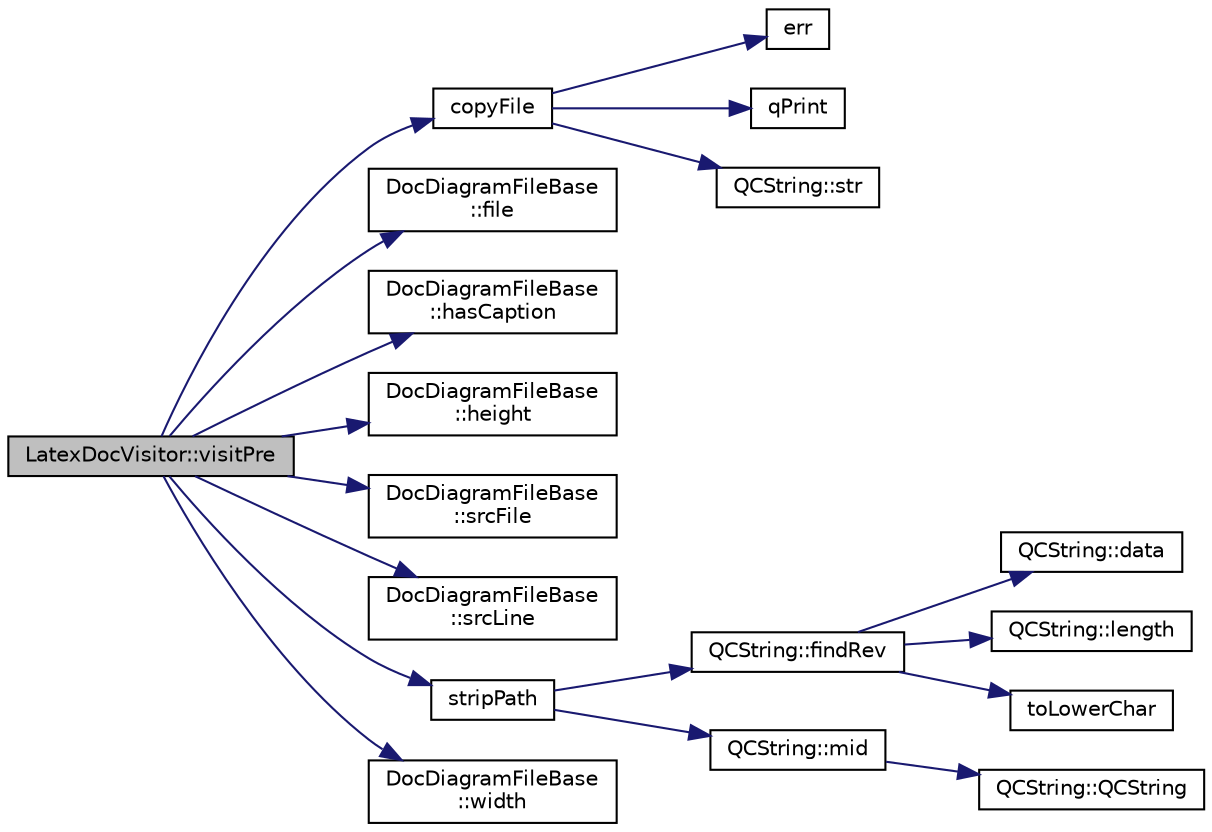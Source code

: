 digraph "LatexDocVisitor::visitPre"
{
 // LATEX_PDF_SIZE
  edge [fontname="Helvetica",fontsize="10",labelfontname="Helvetica",labelfontsize="10"];
  node [fontname="Helvetica",fontsize="10",shape=record];
  rankdir="LR";
  Node1 [label="LatexDocVisitor::visitPre",height=0.2,width=0.4,color="black", fillcolor="grey75", style="filled", fontcolor="black",tooltip=" "];
  Node1 -> Node2 [color="midnightblue",fontsize="10",style="solid",fontname="Helvetica"];
  Node2 [label="copyFile",height=0.2,width=0.4,color="black", fillcolor="white", style="filled",URL="$util_8cpp.html#ad35d4038b3882fdd09976d28f4a043bf",tooltip=" "];
  Node2 -> Node3 [color="midnightblue",fontsize="10",style="solid",fontname="Helvetica"];
  Node3 [label="err",height=0.2,width=0.4,color="black", fillcolor="white", style="filled",URL="$message_8cpp.html#aede5746344fdce99647541101eaa7f06",tooltip=" "];
  Node2 -> Node4 [color="midnightblue",fontsize="10",style="solid",fontname="Helvetica"];
  Node4 [label="qPrint",height=0.2,width=0.4,color="black", fillcolor="white", style="filled",URL="$qcstring_8h.html#a9851ebb5ae2f65b4d2b1d08421edbfd2",tooltip=" "];
  Node2 -> Node5 [color="midnightblue",fontsize="10",style="solid",fontname="Helvetica"];
  Node5 [label="QCString::str",height=0.2,width=0.4,color="black", fillcolor="white", style="filled",URL="$classQCString.html#a9824b07232eea418ab3b3e7dc3178eec",tooltip=" "];
  Node1 -> Node6 [color="midnightblue",fontsize="10",style="solid",fontname="Helvetica"];
  Node6 [label="DocDiagramFileBase\l::file",height=0.2,width=0.4,color="black", fillcolor="white", style="filled",URL="$classDocDiagramFileBase.html#a5cdae7030ac773d1bf630212af6f57f6",tooltip=" "];
  Node1 -> Node7 [color="midnightblue",fontsize="10",style="solid",fontname="Helvetica"];
  Node7 [label="DocDiagramFileBase\l::hasCaption",height=0.2,width=0.4,color="black", fillcolor="white", style="filled",URL="$classDocDiagramFileBase.html#aa4f1e17afcfd3c5cdf848da3f18d2e67",tooltip=" "];
  Node1 -> Node8 [color="midnightblue",fontsize="10",style="solid",fontname="Helvetica"];
  Node8 [label="DocDiagramFileBase\l::height",height=0.2,width=0.4,color="black", fillcolor="white", style="filled",URL="$classDocDiagramFileBase.html#a3b2d56a6ae7522d9f7453716cc87d7cf",tooltip=" "];
  Node1 -> Node9 [color="midnightblue",fontsize="10",style="solid",fontname="Helvetica"];
  Node9 [label="DocDiagramFileBase\l::srcFile",height=0.2,width=0.4,color="black", fillcolor="white", style="filled",URL="$classDocDiagramFileBase.html#ad3e2eaa91a983c9b2f35ec9148ea5845",tooltip=" "];
  Node1 -> Node10 [color="midnightblue",fontsize="10",style="solid",fontname="Helvetica"];
  Node10 [label="DocDiagramFileBase\l::srcLine",height=0.2,width=0.4,color="black", fillcolor="white", style="filled",URL="$classDocDiagramFileBase.html#a5c88ee5a6d4706e204319b9f94e286ef",tooltip=" "];
  Node1 -> Node11 [color="midnightblue",fontsize="10",style="solid",fontname="Helvetica"];
  Node11 [label="stripPath",height=0.2,width=0.4,color="black", fillcolor="white", style="filled",URL="$util_8cpp.html#a3d37ec79f266698bd836af54ba75e63e",tooltip=" "];
  Node11 -> Node12 [color="midnightblue",fontsize="10",style="solid",fontname="Helvetica"];
  Node12 [label="QCString::findRev",height=0.2,width=0.4,color="black", fillcolor="white", style="filled",URL="$classQCString.html#ab47a6435c16d61d04fb448f1080b4e26",tooltip=" "];
  Node12 -> Node13 [color="midnightblue",fontsize="10",style="solid",fontname="Helvetica"];
  Node13 [label="QCString::data",height=0.2,width=0.4,color="black", fillcolor="white", style="filled",URL="$classQCString.html#ac3aa3ac1a1c36d3305eba22a2eb0d098",tooltip=" "];
  Node12 -> Node14 [color="midnightblue",fontsize="10",style="solid",fontname="Helvetica"];
  Node14 [label="QCString::length",height=0.2,width=0.4,color="black", fillcolor="white", style="filled",URL="$classQCString.html#ac52596733e9110b778019946d73fb268",tooltip=" "];
  Node12 -> Node15 [color="midnightblue",fontsize="10",style="solid",fontname="Helvetica"];
  Node15 [label="toLowerChar",height=0.2,width=0.4,color="black", fillcolor="white", style="filled",URL="$qcstring_8cpp.html#a4e545641f98651d4fb8299b407721f9b",tooltip=" "];
  Node11 -> Node16 [color="midnightblue",fontsize="10",style="solid",fontname="Helvetica"];
  Node16 [label="QCString::mid",height=0.2,width=0.4,color="black", fillcolor="white", style="filled",URL="$classQCString.html#a27136caf9c0bc4daca574cda6f113551",tooltip=" "];
  Node16 -> Node17 [color="midnightblue",fontsize="10",style="solid",fontname="Helvetica"];
  Node17 [label="QCString::QCString",height=0.2,width=0.4,color="black", fillcolor="white", style="filled",URL="$classQCString.html#ad691e1087cc03e14e00d1147ae0ecab7",tooltip=" "];
  Node1 -> Node18 [color="midnightblue",fontsize="10",style="solid",fontname="Helvetica"];
  Node18 [label="DocDiagramFileBase\l::width",height=0.2,width=0.4,color="black", fillcolor="white", style="filled",URL="$classDocDiagramFileBase.html#a9b55c4068556e29cb2c2542fabcdf212",tooltip=" "];
}

